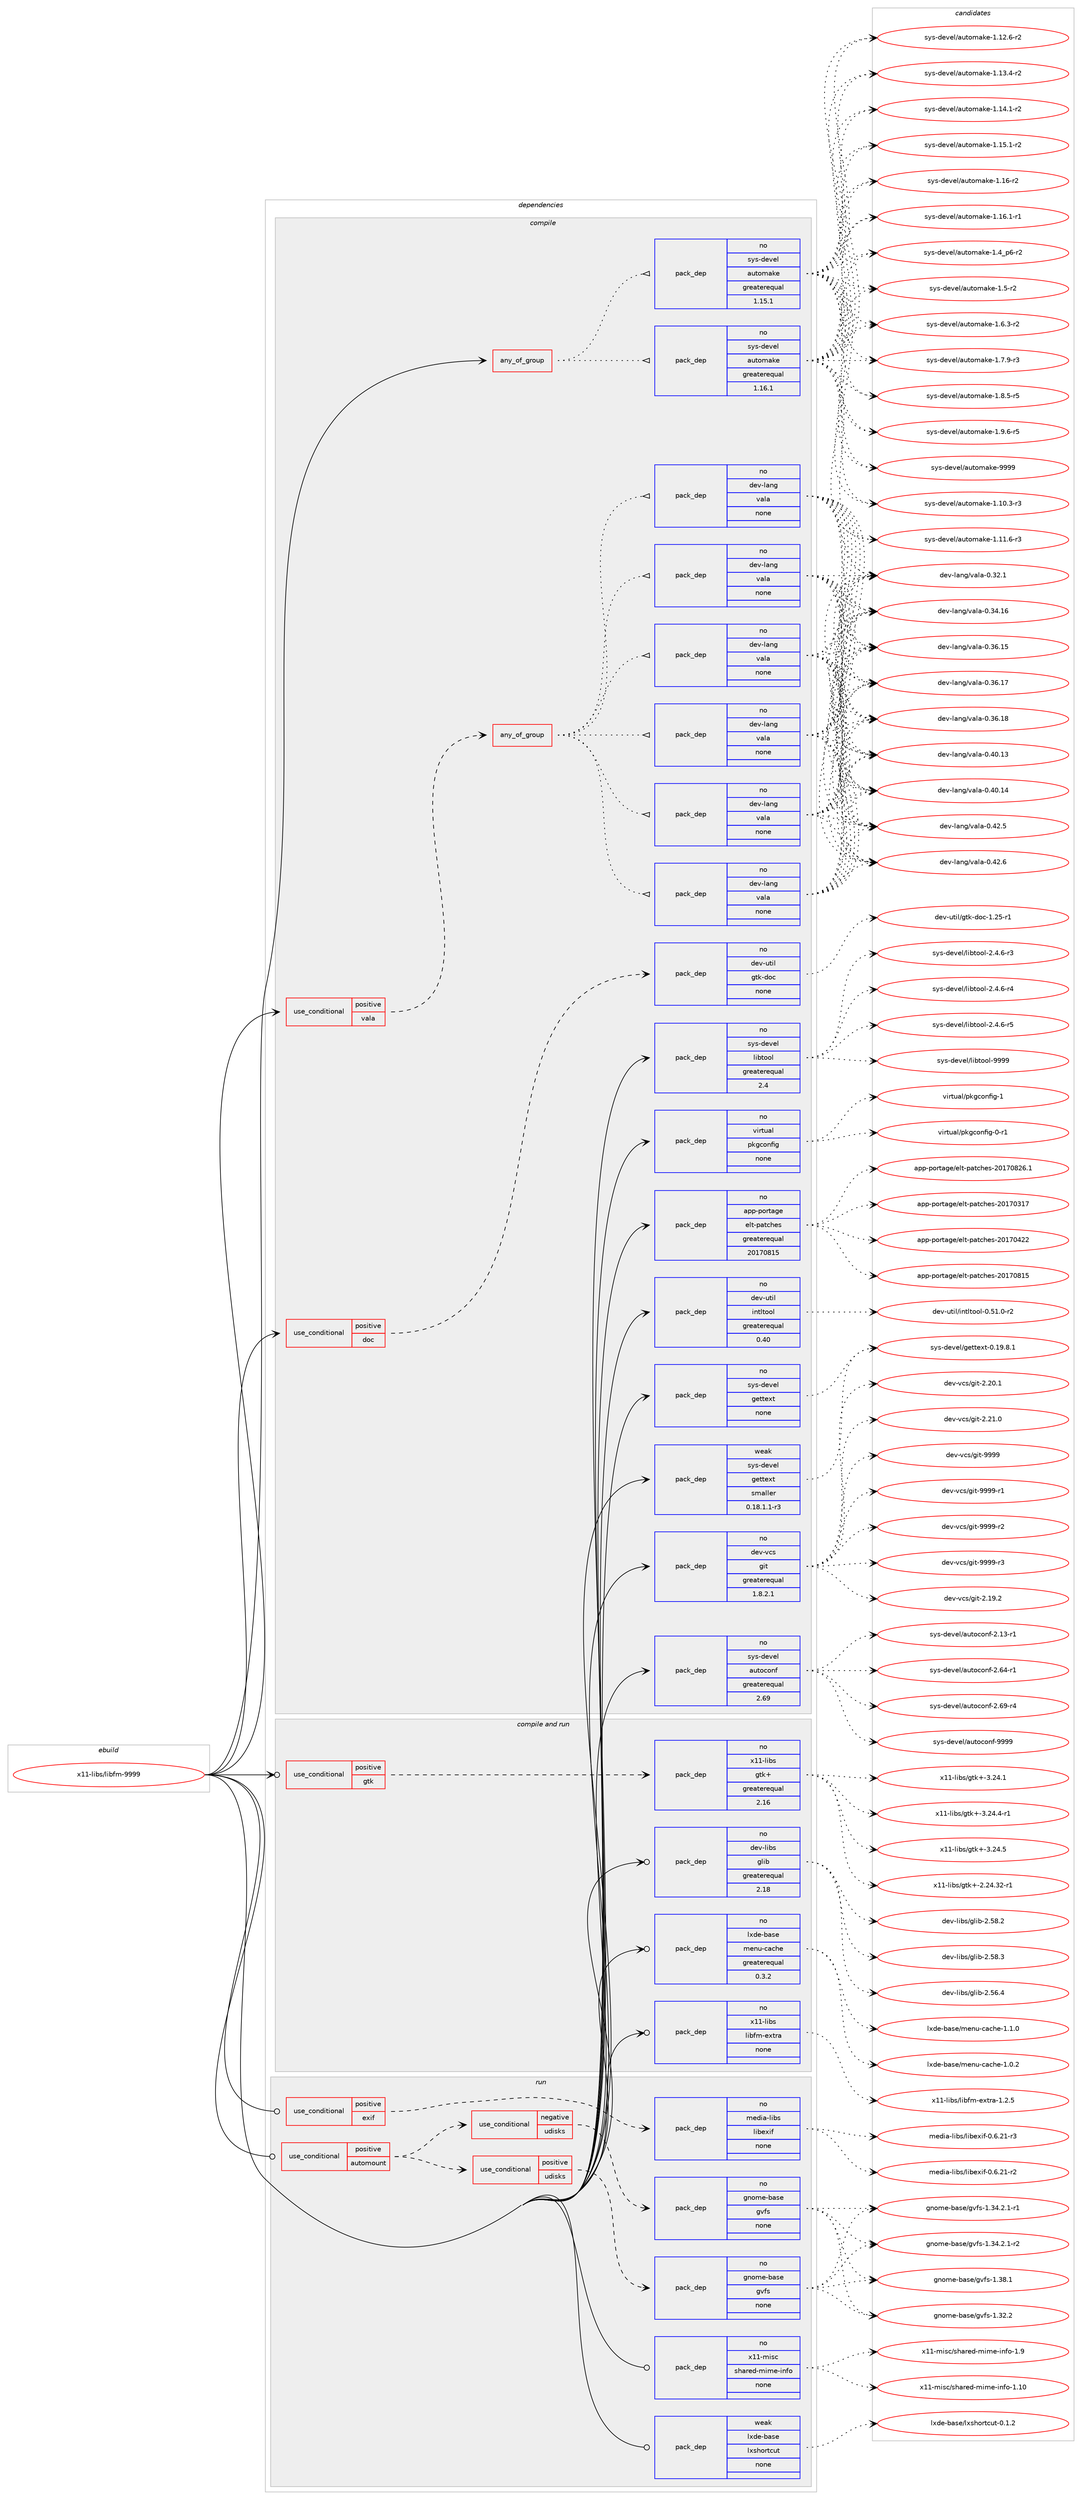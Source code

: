 digraph prolog {

# *************
# Graph options
# *************

newrank=true;
concentrate=true;
compound=true;
graph [rankdir=LR,fontname=Helvetica,fontsize=10,ranksep=1.5];#, ranksep=2.5, nodesep=0.2];
edge  [arrowhead=vee];
node  [fontname=Helvetica,fontsize=10];

# **********
# The ebuild
# **********

subgraph cluster_leftcol {
color=gray;
rank=same;
label=<<i>ebuild</i>>;
id [label="x11-libs/libfm-9999", color=red, width=4, href="../x11-libs/libfm-9999.svg"];
}

# ****************
# The dependencies
# ****************

subgraph cluster_midcol {
color=gray;
label=<<i>dependencies</i>>;
subgraph cluster_compile {
fillcolor="#eeeeee";
style=filled;
label=<<i>compile</i>>;
subgraph any28571 {
dependency1760179 [label=<<TABLE BORDER="0" CELLBORDER="1" CELLSPACING="0" CELLPADDING="4"><TR><TD CELLPADDING="10">any_of_group</TD></TR></TABLE>>, shape=none, color=red];subgraph pack1264483 {
dependency1760180 [label=<<TABLE BORDER="0" CELLBORDER="1" CELLSPACING="0" CELLPADDING="4" WIDTH="220"><TR><TD ROWSPAN="6" CELLPADDING="30">pack_dep</TD></TR><TR><TD WIDTH="110">no</TD></TR><TR><TD>sys-devel</TD></TR><TR><TD>automake</TD></TR><TR><TD>greaterequal</TD></TR><TR><TD>1.16.1</TD></TR></TABLE>>, shape=none, color=blue];
}
dependency1760179:e -> dependency1760180:w [weight=20,style="dotted",arrowhead="oinv"];
subgraph pack1264484 {
dependency1760181 [label=<<TABLE BORDER="0" CELLBORDER="1" CELLSPACING="0" CELLPADDING="4" WIDTH="220"><TR><TD ROWSPAN="6" CELLPADDING="30">pack_dep</TD></TR><TR><TD WIDTH="110">no</TD></TR><TR><TD>sys-devel</TD></TR><TR><TD>automake</TD></TR><TR><TD>greaterequal</TD></TR><TR><TD>1.15.1</TD></TR></TABLE>>, shape=none, color=blue];
}
dependency1760179:e -> dependency1760181:w [weight=20,style="dotted",arrowhead="oinv"];
}
id:e -> dependency1760179:w [weight=20,style="solid",arrowhead="vee"];
subgraph cond466122 {
dependency1760182 [label=<<TABLE BORDER="0" CELLBORDER="1" CELLSPACING="0" CELLPADDING="4"><TR><TD ROWSPAN="3" CELLPADDING="10">use_conditional</TD></TR><TR><TD>positive</TD></TR><TR><TD>doc</TD></TR></TABLE>>, shape=none, color=red];
subgraph pack1264485 {
dependency1760183 [label=<<TABLE BORDER="0" CELLBORDER="1" CELLSPACING="0" CELLPADDING="4" WIDTH="220"><TR><TD ROWSPAN="6" CELLPADDING="30">pack_dep</TD></TR><TR><TD WIDTH="110">no</TD></TR><TR><TD>dev-util</TD></TR><TR><TD>gtk-doc</TD></TR><TR><TD>none</TD></TR><TR><TD></TD></TR></TABLE>>, shape=none, color=blue];
}
dependency1760182:e -> dependency1760183:w [weight=20,style="dashed",arrowhead="vee"];
}
id:e -> dependency1760182:w [weight=20,style="solid",arrowhead="vee"];
subgraph cond466123 {
dependency1760184 [label=<<TABLE BORDER="0" CELLBORDER="1" CELLSPACING="0" CELLPADDING="4"><TR><TD ROWSPAN="3" CELLPADDING="10">use_conditional</TD></TR><TR><TD>positive</TD></TR><TR><TD>vala</TD></TR></TABLE>>, shape=none, color=red];
subgraph any28572 {
dependency1760185 [label=<<TABLE BORDER="0" CELLBORDER="1" CELLSPACING="0" CELLPADDING="4"><TR><TD CELLPADDING="10">any_of_group</TD></TR></TABLE>>, shape=none, color=red];subgraph pack1264486 {
dependency1760186 [label=<<TABLE BORDER="0" CELLBORDER="1" CELLSPACING="0" CELLPADDING="4" WIDTH="220"><TR><TD ROWSPAN="6" CELLPADDING="30">pack_dep</TD></TR><TR><TD WIDTH="110">no</TD></TR><TR><TD>dev-lang</TD></TR><TR><TD>vala</TD></TR><TR><TD>none</TD></TR><TR><TD></TD></TR></TABLE>>, shape=none, color=blue];
}
dependency1760185:e -> dependency1760186:w [weight=20,style="dotted",arrowhead="oinv"];
subgraph pack1264487 {
dependency1760187 [label=<<TABLE BORDER="0" CELLBORDER="1" CELLSPACING="0" CELLPADDING="4" WIDTH="220"><TR><TD ROWSPAN="6" CELLPADDING="30">pack_dep</TD></TR><TR><TD WIDTH="110">no</TD></TR><TR><TD>dev-lang</TD></TR><TR><TD>vala</TD></TR><TR><TD>none</TD></TR><TR><TD></TD></TR></TABLE>>, shape=none, color=blue];
}
dependency1760185:e -> dependency1760187:w [weight=20,style="dotted",arrowhead="oinv"];
subgraph pack1264488 {
dependency1760188 [label=<<TABLE BORDER="0" CELLBORDER="1" CELLSPACING="0" CELLPADDING="4" WIDTH="220"><TR><TD ROWSPAN="6" CELLPADDING="30">pack_dep</TD></TR><TR><TD WIDTH="110">no</TD></TR><TR><TD>dev-lang</TD></TR><TR><TD>vala</TD></TR><TR><TD>none</TD></TR><TR><TD></TD></TR></TABLE>>, shape=none, color=blue];
}
dependency1760185:e -> dependency1760188:w [weight=20,style="dotted",arrowhead="oinv"];
subgraph pack1264489 {
dependency1760189 [label=<<TABLE BORDER="0" CELLBORDER="1" CELLSPACING="0" CELLPADDING="4" WIDTH="220"><TR><TD ROWSPAN="6" CELLPADDING="30">pack_dep</TD></TR><TR><TD WIDTH="110">no</TD></TR><TR><TD>dev-lang</TD></TR><TR><TD>vala</TD></TR><TR><TD>none</TD></TR><TR><TD></TD></TR></TABLE>>, shape=none, color=blue];
}
dependency1760185:e -> dependency1760189:w [weight=20,style="dotted",arrowhead="oinv"];
subgraph pack1264490 {
dependency1760190 [label=<<TABLE BORDER="0" CELLBORDER="1" CELLSPACING="0" CELLPADDING="4" WIDTH="220"><TR><TD ROWSPAN="6" CELLPADDING="30">pack_dep</TD></TR><TR><TD WIDTH="110">no</TD></TR><TR><TD>dev-lang</TD></TR><TR><TD>vala</TD></TR><TR><TD>none</TD></TR><TR><TD></TD></TR></TABLE>>, shape=none, color=blue];
}
dependency1760185:e -> dependency1760190:w [weight=20,style="dotted",arrowhead="oinv"];
subgraph pack1264491 {
dependency1760191 [label=<<TABLE BORDER="0" CELLBORDER="1" CELLSPACING="0" CELLPADDING="4" WIDTH="220"><TR><TD ROWSPAN="6" CELLPADDING="30">pack_dep</TD></TR><TR><TD WIDTH="110">no</TD></TR><TR><TD>dev-lang</TD></TR><TR><TD>vala</TD></TR><TR><TD>none</TD></TR><TR><TD></TD></TR></TABLE>>, shape=none, color=blue];
}
dependency1760185:e -> dependency1760191:w [weight=20,style="dotted",arrowhead="oinv"];
}
dependency1760184:e -> dependency1760185:w [weight=20,style="dashed",arrowhead="vee"];
}
id:e -> dependency1760184:w [weight=20,style="solid",arrowhead="vee"];
subgraph pack1264492 {
dependency1760192 [label=<<TABLE BORDER="0" CELLBORDER="1" CELLSPACING="0" CELLPADDING="4" WIDTH="220"><TR><TD ROWSPAN="6" CELLPADDING="30">pack_dep</TD></TR><TR><TD WIDTH="110">no</TD></TR><TR><TD>app-portage</TD></TR><TR><TD>elt-patches</TD></TR><TR><TD>greaterequal</TD></TR><TR><TD>20170815</TD></TR></TABLE>>, shape=none, color=blue];
}
id:e -> dependency1760192:w [weight=20,style="solid",arrowhead="vee"];
subgraph pack1264493 {
dependency1760193 [label=<<TABLE BORDER="0" CELLBORDER="1" CELLSPACING="0" CELLPADDING="4" WIDTH="220"><TR><TD ROWSPAN="6" CELLPADDING="30">pack_dep</TD></TR><TR><TD WIDTH="110">no</TD></TR><TR><TD>dev-util</TD></TR><TR><TD>intltool</TD></TR><TR><TD>greaterequal</TD></TR><TR><TD>0.40</TD></TR></TABLE>>, shape=none, color=blue];
}
id:e -> dependency1760193:w [weight=20,style="solid",arrowhead="vee"];
subgraph pack1264494 {
dependency1760194 [label=<<TABLE BORDER="0" CELLBORDER="1" CELLSPACING="0" CELLPADDING="4" WIDTH="220"><TR><TD ROWSPAN="6" CELLPADDING="30">pack_dep</TD></TR><TR><TD WIDTH="110">no</TD></TR><TR><TD>dev-vcs</TD></TR><TR><TD>git</TD></TR><TR><TD>greaterequal</TD></TR><TR><TD>1.8.2.1</TD></TR></TABLE>>, shape=none, color=blue];
}
id:e -> dependency1760194:w [weight=20,style="solid",arrowhead="vee"];
subgraph pack1264495 {
dependency1760195 [label=<<TABLE BORDER="0" CELLBORDER="1" CELLSPACING="0" CELLPADDING="4" WIDTH="220"><TR><TD ROWSPAN="6" CELLPADDING="30">pack_dep</TD></TR><TR><TD WIDTH="110">no</TD></TR><TR><TD>sys-devel</TD></TR><TR><TD>autoconf</TD></TR><TR><TD>greaterequal</TD></TR><TR><TD>2.69</TD></TR></TABLE>>, shape=none, color=blue];
}
id:e -> dependency1760195:w [weight=20,style="solid",arrowhead="vee"];
subgraph pack1264496 {
dependency1760196 [label=<<TABLE BORDER="0" CELLBORDER="1" CELLSPACING="0" CELLPADDING="4" WIDTH="220"><TR><TD ROWSPAN="6" CELLPADDING="30">pack_dep</TD></TR><TR><TD WIDTH="110">no</TD></TR><TR><TD>sys-devel</TD></TR><TR><TD>gettext</TD></TR><TR><TD>none</TD></TR><TR><TD></TD></TR></TABLE>>, shape=none, color=blue];
}
id:e -> dependency1760196:w [weight=20,style="solid",arrowhead="vee"];
subgraph pack1264497 {
dependency1760197 [label=<<TABLE BORDER="0" CELLBORDER="1" CELLSPACING="0" CELLPADDING="4" WIDTH="220"><TR><TD ROWSPAN="6" CELLPADDING="30">pack_dep</TD></TR><TR><TD WIDTH="110">no</TD></TR><TR><TD>sys-devel</TD></TR><TR><TD>libtool</TD></TR><TR><TD>greaterequal</TD></TR><TR><TD>2.4</TD></TR></TABLE>>, shape=none, color=blue];
}
id:e -> dependency1760197:w [weight=20,style="solid",arrowhead="vee"];
subgraph pack1264498 {
dependency1760198 [label=<<TABLE BORDER="0" CELLBORDER="1" CELLSPACING="0" CELLPADDING="4" WIDTH="220"><TR><TD ROWSPAN="6" CELLPADDING="30">pack_dep</TD></TR><TR><TD WIDTH="110">no</TD></TR><TR><TD>virtual</TD></TR><TR><TD>pkgconfig</TD></TR><TR><TD>none</TD></TR><TR><TD></TD></TR></TABLE>>, shape=none, color=blue];
}
id:e -> dependency1760198:w [weight=20,style="solid",arrowhead="vee"];
subgraph pack1264499 {
dependency1760199 [label=<<TABLE BORDER="0" CELLBORDER="1" CELLSPACING="0" CELLPADDING="4" WIDTH="220"><TR><TD ROWSPAN="6" CELLPADDING="30">pack_dep</TD></TR><TR><TD WIDTH="110">weak</TD></TR><TR><TD>sys-devel</TD></TR><TR><TD>gettext</TD></TR><TR><TD>smaller</TD></TR><TR><TD>0.18.1.1-r3</TD></TR></TABLE>>, shape=none, color=blue];
}
id:e -> dependency1760199:w [weight=20,style="solid",arrowhead="vee"];
}
subgraph cluster_compileandrun {
fillcolor="#eeeeee";
style=filled;
label=<<i>compile and run</i>>;
subgraph cond466124 {
dependency1760200 [label=<<TABLE BORDER="0" CELLBORDER="1" CELLSPACING="0" CELLPADDING="4"><TR><TD ROWSPAN="3" CELLPADDING="10">use_conditional</TD></TR><TR><TD>positive</TD></TR><TR><TD>gtk</TD></TR></TABLE>>, shape=none, color=red];
subgraph pack1264500 {
dependency1760201 [label=<<TABLE BORDER="0" CELLBORDER="1" CELLSPACING="0" CELLPADDING="4" WIDTH="220"><TR><TD ROWSPAN="6" CELLPADDING="30">pack_dep</TD></TR><TR><TD WIDTH="110">no</TD></TR><TR><TD>x11-libs</TD></TR><TR><TD>gtk+</TD></TR><TR><TD>greaterequal</TD></TR><TR><TD>2.16</TD></TR></TABLE>>, shape=none, color=blue];
}
dependency1760200:e -> dependency1760201:w [weight=20,style="dashed",arrowhead="vee"];
}
id:e -> dependency1760200:w [weight=20,style="solid",arrowhead="odotvee"];
subgraph pack1264501 {
dependency1760202 [label=<<TABLE BORDER="0" CELLBORDER="1" CELLSPACING="0" CELLPADDING="4" WIDTH="220"><TR><TD ROWSPAN="6" CELLPADDING="30">pack_dep</TD></TR><TR><TD WIDTH="110">no</TD></TR><TR><TD>dev-libs</TD></TR><TR><TD>glib</TD></TR><TR><TD>greaterequal</TD></TR><TR><TD>2.18</TD></TR></TABLE>>, shape=none, color=blue];
}
id:e -> dependency1760202:w [weight=20,style="solid",arrowhead="odotvee"];
subgraph pack1264502 {
dependency1760203 [label=<<TABLE BORDER="0" CELLBORDER="1" CELLSPACING="0" CELLPADDING="4" WIDTH="220"><TR><TD ROWSPAN="6" CELLPADDING="30">pack_dep</TD></TR><TR><TD WIDTH="110">no</TD></TR><TR><TD>lxde-base</TD></TR><TR><TD>menu-cache</TD></TR><TR><TD>greaterequal</TD></TR><TR><TD>0.3.2</TD></TR></TABLE>>, shape=none, color=blue];
}
id:e -> dependency1760203:w [weight=20,style="solid",arrowhead="odotvee"];
subgraph pack1264503 {
dependency1760204 [label=<<TABLE BORDER="0" CELLBORDER="1" CELLSPACING="0" CELLPADDING="4" WIDTH="220"><TR><TD ROWSPAN="6" CELLPADDING="30">pack_dep</TD></TR><TR><TD WIDTH="110">no</TD></TR><TR><TD>x11-libs</TD></TR><TR><TD>libfm-extra</TD></TR><TR><TD>none</TD></TR><TR><TD></TD></TR></TABLE>>, shape=none, color=blue];
}
id:e -> dependency1760204:w [weight=20,style="solid",arrowhead="odotvee"];
}
subgraph cluster_run {
fillcolor="#eeeeee";
style=filled;
label=<<i>run</i>>;
subgraph cond466125 {
dependency1760205 [label=<<TABLE BORDER="0" CELLBORDER="1" CELLSPACING="0" CELLPADDING="4"><TR><TD ROWSPAN="3" CELLPADDING="10">use_conditional</TD></TR><TR><TD>positive</TD></TR><TR><TD>automount</TD></TR></TABLE>>, shape=none, color=red];
subgraph cond466126 {
dependency1760206 [label=<<TABLE BORDER="0" CELLBORDER="1" CELLSPACING="0" CELLPADDING="4"><TR><TD ROWSPAN="3" CELLPADDING="10">use_conditional</TD></TR><TR><TD>positive</TD></TR><TR><TD>udisks</TD></TR></TABLE>>, shape=none, color=red];
subgraph pack1264504 {
dependency1760207 [label=<<TABLE BORDER="0" CELLBORDER="1" CELLSPACING="0" CELLPADDING="4" WIDTH="220"><TR><TD ROWSPAN="6" CELLPADDING="30">pack_dep</TD></TR><TR><TD WIDTH="110">no</TD></TR><TR><TD>gnome-base</TD></TR><TR><TD>gvfs</TD></TR><TR><TD>none</TD></TR><TR><TD></TD></TR></TABLE>>, shape=none, color=blue];
}
dependency1760206:e -> dependency1760207:w [weight=20,style="dashed",arrowhead="vee"];
}
dependency1760205:e -> dependency1760206:w [weight=20,style="dashed",arrowhead="vee"];
subgraph cond466127 {
dependency1760208 [label=<<TABLE BORDER="0" CELLBORDER="1" CELLSPACING="0" CELLPADDING="4"><TR><TD ROWSPAN="3" CELLPADDING="10">use_conditional</TD></TR><TR><TD>negative</TD></TR><TR><TD>udisks</TD></TR></TABLE>>, shape=none, color=red];
subgraph pack1264505 {
dependency1760209 [label=<<TABLE BORDER="0" CELLBORDER="1" CELLSPACING="0" CELLPADDING="4" WIDTH="220"><TR><TD ROWSPAN="6" CELLPADDING="30">pack_dep</TD></TR><TR><TD WIDTH="110">no</TD></TR><TR><TD>gnome-base</TD></TR><TR><TD>gvfs</TD></TR><TR><TD>none</TD></TR><TR><TD></TD></TR></TABLE>>, shape=none, color=blue];
}
dependency1760208:e -> dependency1760209:w [weight=20,style="dashed",arrowhead="vee"];
}
dependency1760205:e -> dependency1760208:w [weight=20,style="dashed",arrowhead="vee"];
}
id:e -> dependency1760205:w [weight=20,style="solid",arrowhead="odot"];
subgraph cond466128 {
dependency1760210 [label=<<TABLE BORDER="0" CELLBORDER="1" CELLSPACING="0" CELLPADDING="4"><TR><TD ROWSPAN="3" CELLPADDING="10">use_conditional</TD></TR><TR><TD>positive</TD></TR><TR><TD>exif</TD></TR></TABLE>>, shape=none, color=red];
subgraph pack1264506 {
dependency1760211 [label=<<TABLE BORDER="0" CELLBORDER="1" CELLSPACING="0" CELLPADDING="4" WIDTH="220"><TR><TD ROWSPAN="6" CELLPADDING="30">pack_dep</TD></TR><TR><TD WIDTH="110">no</TD></TR><TR><TD>media-libs</TD></TR><TR><TD>libexif</TD></TR><TR><TD>none</TD></TR><TR><TD></TD></TR></TABLE>>, shape=none, color=blue];
}
dependency1760210:e -> dependency1760211:w [weight=20,style="dashed",arrowhead="vee"];
}
id:e -> dependency1760210:w [weight=20,style="solid",arrowhead="odot"];
subgraph pack1264507 {
dependency1760212 [label=<<TABLE BORDER="0" CELLBORDER="1" CELLSPACING="0" CELLPADDING="4" WIDTH="220"><TR><TD ROWSPAN="6" CELLPADDING="30">pack_dep</TD></TR><TR><TD WIDTH="110">no</TD></TR><TR><TD>x11-misc</TD></TR><TR><TD>shared-mime-info</TD></TR><TR><TD>none</TD></TR><TR><TD></TD></TR></TABLE>>, shape=none, color=blue];
}
id:e -> dependency1760212:w [weight=20,style="solid",arrowhead="odot"];
subgraph pack1264508 {
dependency1760213 [label=<<TABLE BORDER="0" CELLBORDER="1" CELLSPACING="0" CELLPADDING="4" WIDTH="220"><TR><TD ROWSPAN="6" CELLPADDING="30">pack_dep</TD></TR><TR><TD WIDTH="110">weak</TD></TR><TR><TD>lxde-base</TD></TR><TR><TD>lxshortcut</TD></TR><TR><TD>none</TD></TR><TR><TD></TD></TR></TABLE>>, shape=none, color=blue];
}
id:e -> dependency1760213:w [weight=20,style="solid",arrowhead="odot"];
}
}

# **************
# The candidates
# **************

subgraph cluster_choices {
rank=same;
color=gray;
label=<<i>candidates</i>>;

subgraph choice1264483 {
color=black;
nodesep=1;
choice11512111545100101118101108479711711611110997107101454946494846514511451 [label="sys-devel/automake-1.10.3-r3", color=red, width=4,href="../sys-devel/automake-1.10.3-r3.svg"];
choice11512111545100101118101108479711711611110997107101454946494946544511451 [label="sys-devel/automake-1.11.6-r3", color=red, width=4,href="../sys-devel/automake-1.11.6-r3.svg"];
choice11512111545100101118101108479711711611110997107101454946495046544511450 [label="sys-devel/automake-1.12.6-r2", color=red, width=4,href="../sys-devel/automake-1.12.6-r2.svg"];
choice11512111545100101118101108479711711611110997107101454946495146524511450 [label="sys-devel/automake-1.13.4-r2", color=red, width=4,href="../sys-devel/automake-1.13.4-r2.svg"];
choice11512111545100101118101108479711711611110997107101454946495246494511450 [label="sys-devel/automake-1.14.1-r2", color=red, width=4,href="../sys-devel/automake-1.14.1-r2.svg"];
choice11512111545100101118101108479711711611110997107101454946495346494511450 [label="sys-devel/automake-1.15.1-r2", color=red, width=4,href="../sys-devel/automake-1.15.1-r2.svg"];
choice1151211154510010111810110847971171161111099710710145494649544511450 [label="sys-devel/automake-1.16-r2", color=red, width=4,href="../sys-devel/automake-1.16-r2.svg"];
choice11512111545100101118101108479711711611110997107101454946495446494511449 [label="sys-devel/automake-1.16.1-r1", color=red, width=4,href="../sys-devel/automake-1.16.1-r1.svg"];
choice115121115451001011181011084797117116111109971071014549465295112544511450 [label="sys-devel/automake-1.4_p6-r2", color=red, width=4,href="../sys-devel/automake-1.4_p6-r2.svg"];
choice11512111545100101118101108479711711611110997107101454946534511450 [label="sys-devel/automake-1.5-r2", color=red, width=4,href="../sys-devel/automake-1.5-r2.svg"];
choice115121115451001011181011084797117116111109971071014549465446514511450 [label="sys-devel/automake-1.6.3-r2", color=red, width=4,href="../sys-devel/automake-1.6.3-r2.svg"];
choice115121115451001011181011084797117116111109971071014549465546574511451 [label="sys-devel/automake-1.7.9-r3", color=red, width=4,href="../sys-devel/automake-1.7.9-r3.svg"];
choice115121115451001011181011084797117116111109971071014549465646534511453 [label="sys-devel/automake-1.8.5-r5", color=red, width=4,href="../sys-devel/automake-1.8.5-r5.svg"];
choice115121115451001011181011084797117116111109971071014549465746544511453 [label="sys-devel/automake-1.9.6-r5", color=red, width=4,href="../sys-devel/automake-1.9.6-r5.svg"];
choice115121115451001011181011084797117116111109971071014557575757 [label="sys-devel/automake-9999", color=red, width=4,href="../sys-devel/automake-9999.svg"];
dependency1760180:e -> choice11512111545100101118101108479711711611110997107101454946494846514511451:w [style=dotted,weight="100"];
dependency1760180:e -> choice11512111545100101118101108479711711611110997107101454946494946544511451:w [style=dotted,weight="100"];
dependency1760180:e -> choice11512111545100101118101108479711711611110997107101454946495046544511450:w [style=dotted,weight="100"];
dependency1760180:e -> choice11512111545100101118101108479711711611110997107101454946495146524511450:w [style=dotted,weight="100"];
dependency1760180:e -> choice11512111545100101118101108479711711611110997107101454946495246494511450:w [style=dotted,weight="100"];
dependency1760180:e -> choice11512111545100101118101108479711711611110997107101454946495346494511450:w [style=dotted,weight="100"];
dependency1760180:e -> choice1151211154510010111810110847971171161111099710710145494649544511450:w [style=dotted,weight="100"];
dependency1760180:e -> choice11512111545100101118101108479711711611110997107101454946495446494511449:w [style=dotted,weight="100"];
dependency1760180:e -> choice115121115451001011181011084797117116111109971071014549465295112544511450:w [style=dotted,weight="100"];
dependency1760180:e -> choice11512111545100101118101108479711711611110997107101454946534511450:w [style=dotted,weight="100"];
dependency1760180:e -> choice115121115451001011181011084797117116111109971071014549465446514511450:w [style=dotted,weight="100"];
dependency1760180:e -> choice115121115451001011181011084797117116111109971071014549465546574511451:w [style=dotted,weight="100"];
dependency1760180:e -> choice115121115451001011181011084797117116111109971071014549465646534511453:w [style=dotted,weight="100"];
dependency1760180:e -> choice115121115451001011181011084797117116111109971071014549465746544511453:w [style=dotted,weight="100"];
dependency1760180:e -> choice115121115451001011181011084797117116111109971071014557575757:w [style=dotted,weight="100"];
}
subgraph choice1264484 {
color=black;
nodesep=1;
choice11512111545100101118101108479711711611110997107101454946494846514511451 [label="sys-devel/automake-1.10.3-r3", color=red, width=4,href="../sys-devel/automake-1.10.3-r3.svg"];
choice11512111545100101118101108479711711611110997107101454946494946544511451 [label="sys-devel/automake-1.11.6-r3", color=red, width=4,href="../sys-devel/automake-1.11.6-r3.svg"];
choice11512111545100101118101108479711711611110997107101454946495046544511450 [label="sys-devel/automake-1.12.6-r2", color=red, width=4,href="../sys-devel/automake-1.12.6-r2.svg"];
choice11512111545100101118101108479711711611110997107101454946495146524511450 [label="sys-devel/automake-1.13.4-r2", color=red, width=4,href="../sys-devel/automake-1.13.4-r2.svg"];
choice11512111545100101118101108479711711611110997107101454946495246494511450 [label="sys-devel/automake-1.14.1-r2", color=red, width=4,href="../sys-devel/automake-1.14.1-r2.svg"];
choice11512111545100101118101108479711711611110997107101454946495346494511450 [label="sys-devel/automake-1.15.1-r2", color=red, width=4,href="../sys-devel/automake-1.15.1-r2.svg"];
choice1151211154510010111810110847971171161111099710710145494649544511450 [label="sys-devel/automake-1.16-r2", color=red, width=4,href="../sys-devel/automake-1.16-r2.svg"];
choice11512111545100101118101108479711711611110997107101454946495446494511449 [label="sys-devel/automake-1.16.1-r1", color=red, width=4,href="../sys-devel/automake-1.16.1-r1.svg"];
choice115121115451001011181011084797117116111109971071014549465295112544511450 [label="sys-devel/automake-1.4_p6-r2", color=red, width=4,href="../sys-devel/automake-1.4_p6-r2.svg"];
choice11512111545100101118101108479711711611110997107101454946534511450 [label="sys-devel/automake-1.5-r2", color=red, width=4,href="../sys-devel/automake-1.5-r2.svg"];
choice115121115451001011181011084797117116111109971071014549465446514511450 [label="sys-devel/automake-1.6.3-r2", color=red, width=4,href="../sys-devel/automake-1.6.3-r2.svg"];
choice115121115451001011181011084797117116111109971071014549465546574511451 [label="sys-devel/automake-1.7.9-r3", color=red, width=4,href="../sys-devel/automake-1.7.9-r3.svg"];
choice115121115451001011181011084797117116111109971071014549465646534511453 [label="sys-devel/automake-1.8.5-r5", color=red, width=4,href="../sys-devel/automake-1.8.5-r5.svg"];
choice115121115451001011181011084797117116111109971071014549465746544511453 [label="sys-devel/automake-1.9.6-r5", color=red, width=4,href="../sys-devel/automake-1.9.6-r5.svg"];
choice115121115451001011181011084797117116111109971071014557575757 [label="sys-devel/automake-9999", color=red, width=4,href="../sys-devel/automake-9999.svg"];
dependency1760181:e -> choice11512111545100101118101108479711711611110997107101454946494846514511451:w [style=dotted,weight="100"];
dependency1760181:e -> choice11512111545100101118101108479711711611110997107101454946494946544511451:w [style=dotted,weight="100"];
dependency1760181:e -> choice11512111545100101118101108479711711611110997107101454946495046544511450:w [style=dotted,weight="100"];
dependency1760181:e -> choice11512111545100101118101108479711711611110997107101454946495146524511450:w [style=dotted,weight="100"];
dependency1760181:e -> choice11512111545100101118101108479711711611110997107101454946495246494511450:w [style=dotted,weight="100"];
dependency1760181:e -> choice11512111545100101118101108479711711611110997107101454946495346494511450:w [style=dotted,weight="100"];
dependency1760181:e -> choice1151211154510010111810110847971171161111099710710145494649544511450:w [style=dotted,weight="100"];
dependency1760181:e -> choice11512111545100101118101108479711711611110997107101454946495446494511449:w [style=dotted,weight="100"];
dependency1760181:e -> choice115121115451001011181011084797117116111109971071014549465295112544511450:w [style=dotted,weight="100"];
dependency1760181:e -> choice11512111545100101118101108479711711611110997107101454946534511450:w [style=dotted,weight="100"];
dependency1760181:e -> choice115121115451001011181011084797117116111109971071014549465446514511450:w [style=dotted,weight="100"];
dependency1760181:e -> choice115121115451001011181011084797117116111109971071014549465546574511451:w [style=dotted,weight="100"];
dependency1760181:e -> choice115121115451001011181011084797117116111109971071014549465646534511453:w [style=dotted,weight="100"];
dependency1760181:e -> choice115121115451001011181011084797117116111109971071014549465746544511453:w [style=dotted,weight="100"];
dependency1760181:e -> choice115121115451001011181011084797117116111109971071014557575757:w [style=dotted,weight="100"];
}
subgraph choice1264485 {
color=black;
nodesep=1;
choice1001011184511711610510847103116107451001119945494650534511449 [label="dev-util/gtk-doc-1.25-r1", color=red, width=4,href="../dev-util/gtk-doc-1.25-r1.svg"];
dependency1760183:e -> choice1001011184511711610510847103116107451001119945494650534511449:w [style=dotted,weight="100"];
}
subgraph choice1264486 {
color=black;
nodesep=1;
choice100101118451089711010347118971089745484651504649 [label="dev-lang/vala-0.32.1", color=red, width=4,href="../dev-lang/vala-0.32.1.svg"];
choice10010111845108971101034711897108974548465152464954 [label="dev-lang/vala-0.34.16", color=red, width=4,href="../dev-lang/vala-0.34.16.svg"];
choice10010111845108971101034711897108974548465154464953 [label="dev-lang/vala-0.36.15", color=red, width=4,href="../dev-lang/vala-0.36.15.svg"];
choice10010111845108971101034711897108974548465154464955 [label="dev-lang/vala-0.36.17", color=red, width=4,href="../dev-lang/vala-0.36.17.svg"];
choice10010111845108971101034711897108974548465154464956 [label="dev-lang/vala-0.36.18", color=red, width=4,href="../dev-lang/vala-0.36.18.svg"];
choice10010111845108971101034711897108974548465248464951 [label="dev-lang/vala-0.40.13", color=red, width=4,href="../dev-lang/vala-0.40.13.svg"];
choice10010111845108971101034711897108974548465248464952 [label="dev-lang/vala-0.40.14", color=red, width=4,href="../dev-lang/vala-0.40.14.svg"];
choice100101118451089711010347118971089745484652504653 [label="dev-lang/vala-0.42.5", color=red, width=4,href="../dev-lang/vala-0.42.5.svg"];
choice100101118451089711010347118971089745484652504654 [label="dev-lang/vala-0.42.6", color=red, width=4,href="../dev-lang/vala-0.42.6.svg"];
dependency1760186:e -> choice100101118451089711010347118971089745484651504649:w [style=dotted,weight="100"];
dependency1760186:e -> choice10010111845108971101034711897108974548465152464954:w [style=dotted,weight="100"];
dependency1760186:e -> choice10010111845108971101034711897108974548465154464953:w [style=dotted,weight="100"];
dependency1760186:e -> choice10010111845108971101034711897108974548465154464955:w [style=dotted,weight="100"];
dependency1760186:e -> choice10010111845108971101034711897108974548465154464956:w [style=dotted,weight="100"];
dependency1760186:e -> choice10010111845108971101034711897108974548465248464951:w [style=dotted,weight="100"];
dependency1760186:e -> choice10010111845108971101034711897108974548465248464952:w [style=dotted,weight="100"];
dependency1760186:e -> choice100101118451089711010347118971089745484652504653:w [style=dotted,weight="100"];
dependency1760186:e -> choice100101118451089711010347118971089745484652504654:w [style=dotted,weight="100"];
}
subgraph choice1264487 {
color=black;
nodesep=1;
choice100101118451089711010347118971089745484651504649 [label="dev-lang/vala-0.32.1", color=red, width=4,href="../dev-lang/vala-0.32.1.svg"];
choice10010111845108971101034711897108974548465152464954 [label="dev-lang/vala-0.34.16", color=red, width=4,href="../dev-lang/vala-0.34.16.svg"];
choice10010111845108971101034711897108974548465154464953 [label="dev-lang/vala-0.36.15", color=red, width=4,href="../dev-lang/vala-0.36.15.svg"];
choice10010111845108971101034711897108974548465154464955 [label="dev-lang/vala-0.36.17", color=red, width=4,href="../dev-lang/vala-0.36.17.svg"];
choice10010111845108971101034711897108974548465154464956 [label="dev-lang/vala-0.36.18", color=red, width=4,href="../dev-lang/vala-0.36.18.svg"];
choice10010111845108971101034711897108974548465248464951 [label="dev-lang/vala-0.40.13", color=red, width=4,href="../dev-lang/vala-0.40.13.svg"];
choice10010111845108971101034711897108974548465248464952 [label="dev-lang/vala-0.40.14", color=red, width=4,href="../dev-lang/vala-0.40.14.svg"];
choice100101118451089711010347118971089745484652504653 [label="dev-lang/vala-0.42.5", color=red, width=4,href="../dev-lang/vala-0.42.5.svg"];
choice100101118451089711010347118971089745484652504654 [label="dev-lang/vala-0.42.6", color=red, width=4,href="../dev-lang/vala-0.42.6.svg"];
dependency1760187:e -> choice100101118451089711010347118971089745484651504649:w [style=dotted,weight="100"];
dependency1760187:e -> choice10010111845108971101034711897108974548465152464954:w [style=dotted,weight="100"];
dependency1760187:e -> choice10010111845108971101034711897108974548465154464953:w [style=dotted,weight="100"];
dependency1760187:e -> choice10010111845108971101034711897108974548465154464955:w [style=dotted,weight="100"];
dependency1760187:e -> choice10010111845108971101034711897108974548465154464956:w [style=dotted,weight="100"];
dependency1760187:e -> choice10010111845108971101034711897108974548465248464951:w [style=dotted,weight="100"];
dependency1760187:e -> choice10010111845108971101034711897108974548465248464952:w [style=dotted,weight="100"];
dependency1760187:e -> choice100101118451089711010347118971089745484652504653:w [style=dotted,weight="100"];
dependency1760187:e -> choice100101118451089711010347118971089745484652504654:w [style=dotted,weight="100"];
}
subgraph choice1264488 {
color=black;
nodesep=1;
choice100101118451089711010347118971089745484651504649 [label="dev-lang/vala-0.32.1", color=red, width=4,href="../dev-lang/vala-0.32.1.svg"];
choice10010111845108971101034711897108974548465152464954 [label="dev-lang/vala-0.34.16", color=red, width=4,href="../dev-lang/vala-0.34.16.svg"];
choice10010111845108971101034711897108974548465154464953 [label="dev-lang/vala-0.36.15", color=red, width=4,href="../dev-lang/vala-0.36.15.svg"];
choice10010111845108971101034711897108974548465154464955 [label="dev-lang/vala-0.36.17", color=red, width=4,href="../dev-lang/vala-0.36.17.svg"];
choice10010111845108971101034711897108974548465154464956 [label="dev-lang/vala-0.36.18", color=red, width=4,href="../dev-lang/vala-0.36.18.svg"];
choice10010111845108971101034711897108974548465248464951 [label="dev-lang/vala-0.40.13", color=red, width=4,href="../dev-lang/vala-0.40.13.svg"];
choice10010111845108971101034711897108974548465248464952 [label="dev-lang/vala-0.40.14", color=red, width=4,href="../dev-lang/vala-0.40.14.svg"];
choice100101118451089711010347118971089745484652504653 [label="dev-lang/vala-0.42.5", color=red, width=4,href="../dev-lang/vala-0.42.5.svg"];
choice100101118451089711010347118971089745484652504654 [label="dev-lang/vala-0.42.6", color=red, width=4,href="../dev-lang/vala-0.42.6.svg"];
dependency1760188:e -> choice100101118451089711010347118971089745484651504649:w [style=dotted,weight="100"];
dependency1760188:e -> choice10010111845108971101034711897108974548465152464954:w [style=dotted,weight="100"];
dependency1760188:e -> choice10010111845108971101034711897108974548465154464953:w [style=dotted,weight="100"];
dependency1760188:e -> choice10010111845108971101034711897108974548465154464955:w [style=dotted,weight="100"];
dependency1760188:e -> choice10010111845108971101034711897108974548465154464956:w [style=dotted,weight="100"];
dependency1760188:e -> choice10010111845108971101034711897108974548465248464951:w [style=dotted,weight="100"];
dependency1760188:e -> choice10010111845108971101034711897108974548465248464952:w [style=dotted,weight="100"];
dependency1760188:e -> choice100101118451089711010347118971089745484652504653:w [style=dotted,weight="100"];
dependency1760188:e -> choice100101118451089711010347118971089745484652504654:w [style=dotted,weight="100"];
}
subgraph choice1264489 {
color=black;
nodesep=1;
choice100101118451089711010347118971089745484651504649 [label="dev-lang/vala-0.32.1", color=red, width=4,href="../dev-lang/vala-0.32.1.svg"];
choice10010111845108971101034711897108974548465152464954 [label="dev-lang/vala-0.34.16", color=red, width=4,href="../dev-lang/vala-0.34.16.svg"];
choice10010111845108971101034711897108974548465154464953 [label="dev-lang/vala-0.36.15", color=red, width=4,href="../dev-lang/vala-0.36.15.svg"];
choice10010111845108971101034711897108974548465154464955 [label="dev-lang/vala-0.36.17", color=red, width=4,href="../dev-lang/vala-0.36.17.svg"];
choice10010111845108971101034711897108974548465154464956 [label="dev-lang/vala-0.36.18", color=red, width=4,href="../dev-lang/vala-0.36.18.svg"];
choice10010111845108971101034711897108974548465248464951 [label="dev-lang/vala-0.40.13", color=red, width=4,href="../dev-lang/vala-0.40.13.svg"];
choice10010111845108971101034711897108974548465248464952 [label="dev-lang/vala-0.40.14", color=red, width=4,href="../dev-lang/vala-0.40.14.svg"];
choice100101118451089711010347118971089745484652504653 [label="dev-lang/vala-0.42.5", color=red, width=4,href="../dev-lang/vala-0.42.5.svg"];
choice100101118451089711010347118971089745484652504654 [label="dev-lang/vala-0.42.6", color=red, width=4,href="../dev-lang/vala-0.42.6.svg"];
dependency1760189:e -> choice100101118451089711010347118971089745484651504649:w [style=dotted,weight="100"];
dependency1760189:e -> choice10010111845108971101034711897108974548465152464954:w [style=dotted,weight="100"];
dependency1760189:e -> choice10010111845108971101034711897108974548465154464953:w [style=dotted,weight="100"];
dependency1760189:e -> choice10010111845108971101034711897108974548465154464955:w [style=dotted,weight="100"];
dependency1760189:e -> choice10010111845108971101034711897108974548465154464956:w [style=dotted,weight="100"];
dependency1760189:e -> choice10010111845108971101034711897108974548465248464951:w [style=dotted,weight="100"];
dependency1760189:e -> choice10010111845108971101034711897108974548465248464952:w [style=dotted,weight="100"];
dependency1760189:e -> choice100101118451089711010347118971089745484652504653:w [style=dotted,weight="100"];
dependency1760189:e -> choice100101118451089711010347118971089745484652504654:w [style=dotted,weight="100"];
}
subgraph choice1264490 {
color=black;
nodesep=1;
choice100101118451089711010347118971089745484651504649 [label="dev-lang/vala-0.32.1", color=red, width=4,href="../dev-lang/vala-0.32.1.svg"];
choice10010111845108971101034711897108974548465152464954 [label="dev-lang/vala-0.34.16", color=red, width=4,href="../dev-lang/vala-0.34.16.svg"];
choice10010111845108971101034711897108974548465154464953 [label="dev-lang/vala-0.36.15", color=red, width=4,href="../dev-lang/vala-0.36.15.svg"];
choice10010111845108971101034711897108974548465154464955 [label="dev-lang/vala-0.36.17", color=red, width=4,href="../dev-lang/vala-0.36.17.svg"];
choice10010111845108971101034711897108974548465154464956 [label="dev-lang/vala-0.36.18", color=red, width=4,href="../dev-lang/vala-0.36.18.svg"];
choice10010111845108971101034711897108974548465248464951 [label="dev-lang/vala-0.40.13", color=red, width=4,href="../dev-lang/vala-0.40.13.svg"];
choice10010111845108971101034711897108974548465248464952 [label="dev-lang/vala-0.40.14", color=red, width=4,href="../dev-lang/vala-0.40.14.svg"];
choice100101118451089711010347118971089745484652504653 [label="dev-lang/vala-0.42.5", color=red, width=4,href="../dev-lang/vala-0.42.5.svg"];
choice100101118451089711010347118971089745484652504654 [label="dev-lang/vala-0.42.6", color=red, width=4,href="../dev-lang/vala-0.42.6.svg"];
dependency1760190:e -> choice100101118451089711010347118971089745484651504649:w [style=dotted,weight="100"];
dependency1760190:e -> choice10010111845108971101034711897108974548465152464954:w [style=dotted,weight="100"];
dependency1760190:e -> choice10010111845108971101034711897108974548465154464953:w [style=dotted,weight="100"];
dependency1760190:e -> choice10010111845108971101034711897108974548465154464955:w [style=dotted,weight="100"];
dependency1760190:e -> choice10010111845108971101034711897108974548465154464956:w [style=dotted,weight="100"];
dependency1760190:e -> choice10010111845108971101034711897108974548465248464951:w [style=dotted,weight="100"];
dependency1760190:e -> choice10010111845108971101034711897108974548465248464952:w [style=dotted,weight="100"];
dependency1760190:e -> choice100101118451089711010347118971089745484652504653:w [style=dotted,weight="100"];
dependency1760190:e -> choice100101118451089711010347118971089745484652504654:w [style=dotted,weight="100"];
}
subgraph choice1264491 {
color=black;
nodesep=1;
choice100101118451089711010347118971089745484651504649 [label="dev-lang/vala-0.32.1", color=red, width=4,href="../dev-lang/vala-0.32.1.svg"];
choice10010111845108971101034711897108974548465152464954 [label="dev-lang/vala-0.34.16", color=red, width=4,href="../dev-lang/vala-0.34.16.svg"];
choice10010111845108971101034711897108974548465154464953 [label="dev-lang/vala-0.36.15", color=red, width=4,href="../dev-lang/vala-0.36.15.svg"];
choice10010111845108971101034711897108974548465154464955 [label="dev-lang/vala-0.36.17", color=red, width=4,href="../dev-lang/vala-0.36.17.svg"];
choice10010111845108971101034711897108974548465154464956 [label="dev-lang/vala-0.36.18", color=red, width=4,href="../dev-lang/vala-0.36.18.svg"];
choice10010111845108971101034711897108974548465248464951 [label="dev-lang/vala-0.40.13", color=red, width=4,href="../dev-lang/vala-0.40.13.svg"];
choice10010111845108971101034711897108974548465248464952 [label="dev-lang/vala-0.40.14", color=red, width=4,href="../dev-lang/vala-0.40.14.svg"];
choice100101118451089711010347118971089745484652504653 [label="dev-lang/vala-0.42.5", color=red, width=4,href="../dev-lang/vala-0.42.5.svg"];
choice100101118451089711010347118971089745484652504654 [label="dev-lang/vala-0.42.6", color=red, width=4,href="../dev-lang/vala-0.42.6.svg"];
dependency1760191:e -> choice100101118451089711010347118971089745484651504649:w [style=dotted,weight="100"];
dependency1760191:e -> choice10010111845108971101034711897108974548465152464954:w [style=dotted,weight="100"];
dependency1760191:e -> choice10010111845108971101034711897108974548465154464953:w [style=dotted,weight="100"];
dependency1760191:e -> choice10010111845108971101034711897108974548465154464955:w [style=dotted,weight="100"];
dependency1760191:e -> choice10010111845108971101034711897108974548465154464956:w [style=dotted,weight="100"];
dependency1760191:e -> choice10010111845108971101034711897108974548465248464951:w [style=dotted,weight="100"];
dependency1760191:e -> choice10010111845108971101034711897108974548465248464952:w [style=dotted,weight="100"];
dependency1760191:e -> choice100101118451089711010347118971089745484652504653:w [style=dotted,weight="100"];
dependency1760191:e -> choice100101118451089711010347118971089745484652504654:w [style=dotted,weight="100"];
}
subgraph choice1264492 {
color=black;
nodesep=1;
choice97112112451121111141169710310147101108116451129711699104101115455048495548514955 [label="app-portage/elt-patches-20170317", color=red, width=4,href="../app-portage/elt-patches-20170317.svg"];
choice97112112451121111141169710310147101108116451129711699104101115455048495548525050 [label="app-portage/elt-patches-20170422", color=red, width=4,href="../app-portage/elt-patches-20170422.svg"];
choice97112112451121111141169710310147101108116451129711699104101115455048495548564953 [label="app-portage/elt-patches-20170815", color=red, width=4,href="../app-portage/elt-patches-20170815.svg"];
choice971121124511211111411697103101471011081164511297116991041011154550484955485650544649 [label="app-portage/elt-patches-20170826.1", color=red, width=4,href="../app-portage/elt-patches-20170826.1.svg"];
dependency1760192:e -> choice97112112451121111141169710310147101108116451129711699104101115455048495548514955:w [style=dotted,weight="100"];
dependency1760192:e -> choice97112112451121111141169710310147101108116451129711699104101115455048495548525050:w [style=dotted,weight="100"];
dependency1760192:e -> choice97112112451121111141169710310147101108116451129711699104101115455048495548564953:w [style=dotted,weight="100"];
dependency1760192:e -> choice971121124511211111411697103101471011081164511297116991041011154550484955485650544649:w [style=dotted,weight="100"];
}
subgraph choice1264493 {
color=black;
nodesep=1;
choice1001011184511711610510847105110116108116111111108454846534946484511450 [label="dev-util/intltool-0.51.0-r2", color=red, width=4,href="../dev-util/intltool-0.51.0-r2.svg"];
dependency1760193:e -> choice1001011184511711610510847105110116108116111111108454846534946484511450:w [style=dotted,weight="100"];
}
subgraph choice1264494 {
color=black;
nodesep=1;
choice10010111845118991154710310511645504649574650 [label="dev-vcs/git-2.19.2", color=red, width=4,href="../dev-vcs/git-2.19.2.svg"];
choice10010111845118991154710310511645504650484649 [label="dev-vcs/git-2.20.1", color=red, width=4,href="../dev-vcs/git-2.20.1.svg"];
choice10010111845118991154710310511645504650494648 [label="dev-vcs/git-2.21.0", color=red, width=4,href="../dev-vcs/git-2.21.0.svg"];
choice1001011184511899115471031051164557575757 [label="dev-vcs/git-9999", color=red, width=4,href="../dev-vcs/git-9999.svg"];
choice10010111845118991154710310511645575757574511449 [label="dev-vcs/git-9999-r1", color=red, width=4,href="../dev-vcs/git-9999-r1.svg"];
choice10010111845118991154710310511645575757574511450 [label="dev-vcs/git-9999-r2", color=red, width=4,href="../dev-vcs/git-9999-r2.svg"];
choice10010111845118991154710310511645575757574511451 [label="dev-vcs/git-9999-r3", color=red, width=4,href="../dev-vcs/git-9999-r3.svg"];
dependency1760194:e -> choice10010111845118991154710310511645504649574650:w [style=dotted,weight="100"];
dependency1760194:e -> choice10010111845118991154710310511645504650484649:w [style=dotted,weight="100"];
dependency1760194:e -> choice10010111845118991154710310511645504650494648:w [style=dotted,weight="100"];
dependency1760194:e -> choice1001011184511899115471031051164557575757:w [style=dotted,weight="100"];
dependency1760194:e -> choice10010111845118991154710310511645575757574511449:w [style=dotted,weight="100"];
dependency1760194:e -> choice10010111845118991154710310511645575757574511450:w [style=dotted,weight="100"];
dependency1760194:e -> choice10010111845118991154710310511645575757574511451:w [style=dotted,weight="100"];
}
subgraph choice1264495 {
color=black;
nodesep=1;
choice1151211154510010111810110847971171161119911111010245504649514511449 [label="sys-devel/autoconf-2.13-r1", color=red, width=4,href="../sys-devel/autoconf-2.13-r1.svg"];
choice1151211154510010111810110847971171161119911111010245504654524511449 [label="sys-devel/autoconf-2.64-r1", color=red, width=4,href="../sys-devel/autoconf-2.64-r1.svg"];
choice1151211154510010111810110847971171161119911111010245504654574511452 [label="sys-devel/autoconf-2.69-r4", color=red, width=4,href="../sys-devel/autoconf-2.69-r4.svg"];
choice115121115451001011181011084797117116111991111101024557575757 [label="sys-devel/autoconf-9999", color=red, width=4,href="../sys-devel/autoconf-9999.svg"];
dependency1760195:e -> choice1151211154510010111810110847971171161119911111010245504649514511449:w [style=dotted,weight="100"];
dependency1760195:e -> choice1151211154510010111810110847971171161119911111010245504654524511449:w [style=dotted,weight="100"];
dependency1760195:e -> choice1151211154510010111810110847971171161119911111010245504654574511452:w [style=dotted,weight="100"];
dependency1760195:e -> choice115121115451001011181011084797117116111991111101024557575757:w [style=dotted,weight="100"];
}
subgraph choice1264496 {
color=black;
nodesep=1;
choice1151211154510010111810110847103101116116101120116454846495746564649 [label="sys-devel/gettext-0.19.8.1", color=red, width=4,href="../sys-devel/gettext-0.19.8.1.svg"];
dependency1760196:e -> choice1151211154510010111810110847103101116116101120116454846495746564649:w [style=dotted,weight="100"];
}
subgraph choice1264497 {
color=black;
nodesep=1;
choice1151211154510010111810110847108105981161111111084550465246544511451 [label="sys-devel/libtool-2.4.6-r3", color=red, width=4,href="../sys-devel/libtool-2.4.6-r3.svg"];
choice1151211154510010111810110847108105981161111111084550465246544511452 [label="sys-devel/libtool-2.4.6-r4", color=red, width=4,href="../sys-devel/libtool-2.4.6-r4.svg"];
choice1151211154510010111810110847108105981161111111084550465246544511453 [label="sys-devel/libtool-2.4.6-r5", color=red, width=4,href="../sys-devel/libtool-2.4.6-r5.svg"];
choice1151211154510010111810110847108105981161111111084557575757 [label="sys-devel/libtool-9999", color=red, width=4,href="../sys-devel/libtool-9999.svg"];
dependency1760197:e -> choice1151211154510010111810110847108105981161111111084550465246544511451:w [style=dotted,weight="100"];
dependency1760197:e -> choice1151211154510010111810110847108105981161111111084550465246544511452:w [style=dotted,weight="100"];
dependency1760197:e -> choice1151211154510010111810110847108105981161111111084550465246544511453:w [style=dotted,weight="100"];
dependency1760197:e -> choice1151211154510010111810110847108105981161111111084557575757:w [style=dotted,weight="100"];
}
subgraph choice1264498 {
color=black;
nodesep=1;
choice11810511411611797108471121071039911111010210510345484511449 [label="virtual/pkgconfig-0-r1", color=red, width=4,href="../virtual/pkgconfig-0-r1.svg"];
choice1181051141161179710847112107103991111101021051034549 [label="virtual/pkgconfig-1", color=red, width=4,href="../virtual/pkgconfig-1.svg"];
dependency1760198:e -> choice11810511411611797108471121071039911111010210510345484511449:w [style=dotted,weight="100"];
dependency1760198:e -> choice1181051141161179710847112107103991111101021051034549:w [style=dotted,weight="100"];
}
subgraph choice1264499 {
color=black;
nodesep=1;
choice1151211154510010111810110847103101116116101120116454846495746564649 [label="sys-devel/gettext-0.19.8.1", color=red, width=4,href="../sys-devel/gettext-0.19.8.1.svg"];
dependency1760199:e -> choice1151211154510010111810110847103101116116101120116454846495746564649:w [style=dotted,weight="100"];
}
subgraph choice1264500 {
color=black;
nodesep=1;
choice12049494510810598115471031161074345504650524651504511449 [label="x11-libs/gtk+-2.24.32-r1", color=red, width=4,href="../x11-libs/gtk+-2.24.32-r1.svg"];
choice12049494510810598115471031161074345514650524649 [label="x11-libs/gtk+-3.24.1", color=red, width=4,href="../x11-libs/gtk+-3.24.1.svg"];
choice120494945108105981154710311610743455146505246524511449 [label="x11-libs/gtk+-3.24.4-r1", color=red, width=4,href="../x11-libs/gtk+-3.24.4-r1.svg"];
choice12049494510810598115471031161074345514650524653 [label="x11-libs/gtk+-3.24.5", color=red, width=4,href="../x11-libs/gtk+-3.24.5.svg"];
dependency1760201:e -> choice12049494510810598115471031161074345504650524651504511449:w [style=dotted,weight="100"];
dependency1760201:e -> choice12049494510810598115471031161074345514650524649:w [style=dotted,weight="100"];
dependency1760201:e -> choice120494945108105981154710311610743455146505246524511449:w [style=dotted,weight="100"];
dependency1760201:e -> choice12049494510810598115471031161074345514650524653:w [style=dotted,weight="100"];
}
subgraph choice1264501 {
color=black;
nodesep=1;
choice1001011184510810598115471031081059845504653544652 [label="dev-libs/glib-2.56.4", color=red, width=4,href="../dev-libs/glib-2.56.4.svg"];
choice1001011184510810598115471031081059845504653564650 [label="dev-libs/glib-2.58.2", color=red, width=4,href="../dev-libs/glib-2.58.2.svg"];
choice1001011184510810598115471031081059845504653564651 [label="dev-libs/glib-2.58.3", color=red, width=4,href="../dev-libs/glib-2.58.3.svg"];
dependency1760202:e -> choice1001011184510810598115471031081059845504653544652:w [style=dotted,weight="100"];
dependency1760202:e -> choice1001011184510810598115471031081059845504653564650:w [style=dotted,weight="100"];
dependency1760202:e -> choice1001011184510810598115471031081059845504653564651:w [style=dotted,weight="100"];
}
subgraph choice1264502 {
color=black;
nodesep=1;
choice1081201001014598971151014710910111011745999799104101454946484650 [label="lxde-base/menu-cache-1.0.2", color=red, width=4,href="../lxde-base/menu-cache-1.0.2.svg"];
choice1081201001014598971151014710910111011745999799104101454946494648 [label="lxde-base/menu-cache-1.1.0", color=red, width=4,href="../lxde-base/menu-cache-1.1.0.svg"];
dependency1760203:e -> choice1081201001014598971151014710910111011745999799104101454946484650:w [style=dotted,weight="100"];
dependency1760203:e -> choice1081201001014598971151014710910111011745999799104101454946494648:w [style=dotted,weight="100"];
}
subgraph choice1264503 {
color=black;
nodesep=1;
choice1204949451081059811547108105981021094510112011611497454946504653 [label="x11-libs/libfm-extra-1.2.5", color=red, width=4,href="../x11-libs/libfm-extra-1.2.5.svg"];
dependency1760204:e -> choice1204949451081059811547108105981021094510112011611497454946504653:w [style=dotted,weight="100"];
}
subgraph choice1264504 {
color=black;
nodesep=1;
choice1031101111091014598971151014710311810211545494651504650 [label="gnome-base/gvfs-1.32.2", color=red, width=4,href="../gnome-base/gvfs-1.32.2.svg"];
choice103110111109101459897115101471031181021154549465152465046494511449 [label="gnome-base/gvfs-1.34.2.1-r1", color=red, width=4,href="../gnome-base/gvfs-1.34.2.1-r1.svg"];
choice103110111109101459897115101471031181021154549465152465046494511450 [label="gnome-base/gvfs-1.34.2.1-r2", color=red, width=4,href="../gnome-base/gvfs-1.34.2.1-r2.svg"];
choice1031101111091014598971151014710311810211545494651564649 [label="gnome-base/gvfs-1.38.1", color=red, width=4,href="../gnome-base/gvfs-1.38.1.svg"];
dependency1760207:e -> choice1031101111091014598971151014710311810211545494651504650:w [style=dotted,weight="100"];
dependency1760207:e -> choice103110111109101459897115101471031181021154549465152465046494511449:w [style=dotted,weight="100"];
dependency1760207:e -> choice103110111109101459897115101471031181021154549465152465046494511450:w [style=dotted,weight="100"];
dependency1760207:e -> choice1031101111091014598971151014710311810211545494651564649:w [style=dotted,weight="100"];
}
subgraph choice1264505 {
color=black;
nodesep=1;
choice1031101111091014598971151014710311810211545494651504650 [label="gnome-base/gvfs-1.32.2", color=red, width=4,href="../gnome-base/gvfs-1.32.2.svg"];
choice103110111109101459897115101471031181021154549465152465046494511449 [label="gnome-base/gvfs-1.34.2.1-r1", color=red, width=4,href="../gnome-base/gvfs-1.34.2.1-r1.svg"];
choice103110111109101459897115101471031181021154549465152465046494511450 [label="gnome-base/gvfs-1.34.2.1-r2", color=red, width=4,href="../gnome-base/gvfs-1.34.2.1-r2.svg"];
choice1031101111091014598971151014710311810211545494651564649 [label="gnome-base/gvfs-1.38.1", color=red, width=4,href="../gnome-base/gvfs-1.38.1.svg"];
dependency1760209:e -> choice1031101111091014598971151014710311810211545494651504650:w [style=dotted,weight="100"];
dependency1760209:e -> choice103110111109101459897115101471031181021154549465152465046494511449:w [style=dotted,weight="100"];
dependency1760209:e -> choice103110111109101459897115101471031181021154549465152465046494511450:w [style=dotted,weight="100"];
dependency1760209:e -> choice1031101111091014598971151014710311810211545494651564649:w [style=dotted,weight="100"];
}
subgraph choice1264506 {
color=black;
nodesep=1;
choice1091011001059745108105981154710810598101120105102454846544650494511450 [label="media-libs/libexif-0.6.21-r2", color=red, width=4,href="../media-libs/libexif-0.6.21-r2.svg"];
choice1091011001059745108105981154710810598101120105102454846544650494511451 [label="media-libs/libexif-0.6.21-r3", color=red, width=4,href="../media-libs/libexif-0.6.21-r3.svg"];
dependency1760211:e -> choice1091011001059745108105981154710810598101120105102454846544650494511450:w [style=dotted,weight="100"];
dependency1760211:e -> choice1091011001059745108105981154710810598101120105102454846544650494511451:w [style=dotted,weight="100"];
}
subgraph choice1264507 {
color=black;
nodesep=1;
choice12049494510910511599471151049711410110045109105109101451051101021114549464948 [label="x11-misc/shared-mime-info-1.10", color=red, width=4,href="../x11-misc/shared-mime-info-1.10.svg"];
choice120494945109105115994711510497114101100451091051091014510511010211145494657 [label="x11-misc/shared-mime-info-1.9", color=red, width=4,href="../x11-misc/shared-mime-info-1.9.svg"];
dependency1760212:e -> choice12049494510910511599471151049711410110045109105109101451051101021114549464948:w [style=dotted,weight="100"];
dependency1760212:e -> choice120494945109105115994711510497114101100451091051091014510511010211145494657:w [style=dotted,weight="100"];
}
subgraph choice1264508 {
color=black;
nodesep=1;
choice1081201001014598971151014710812011510411111411699117116454846494650 [label="lxde-base/lxshortcut-0.1.2", color=red, width=4,href="../lxde-base/lxshortcut-0.1.2.svg"];
dependency1760213:e -> choice1081201001014598971151014710812011510411111411699117116454846494650:w [style=dotted,weight="100"];
}
}

}
